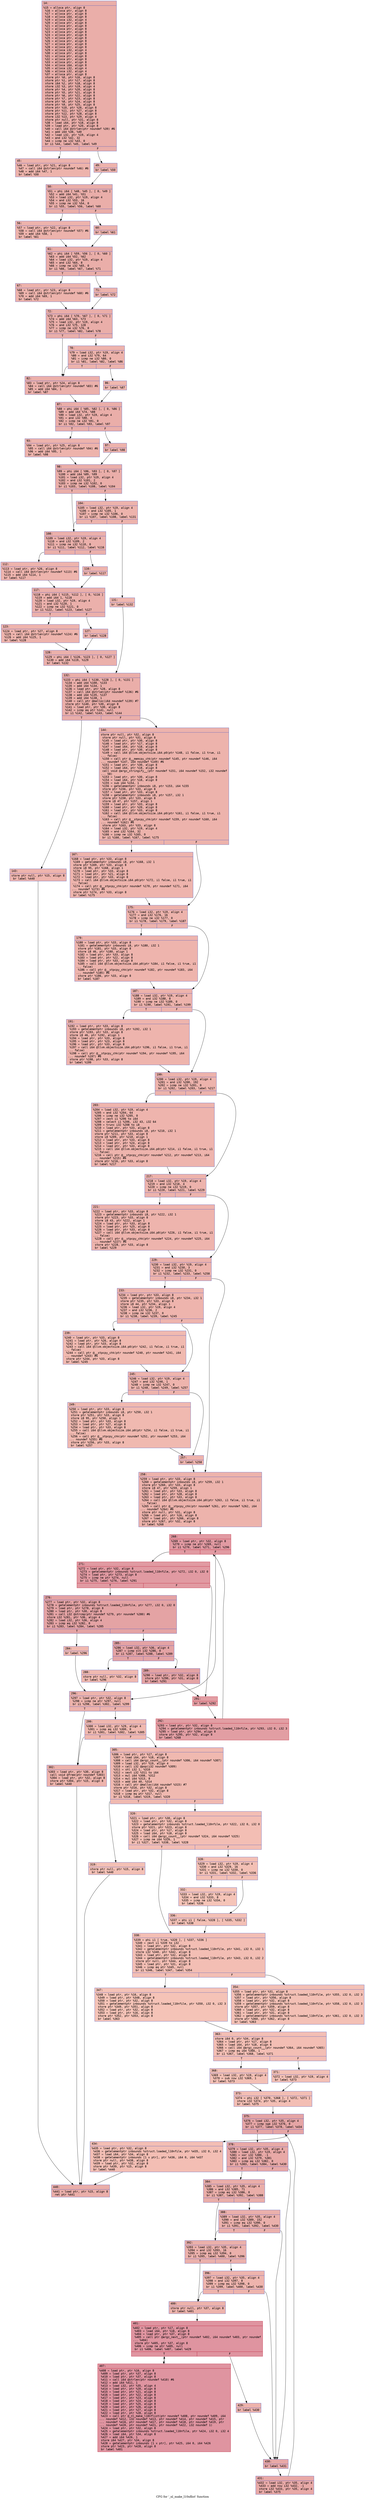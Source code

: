 digraph "CFG for '_nl_make_l10nflist' function" {
	label="CFG for '_nl_make_l10nflist' function";

	Node0x600000a56030 [shape=record,color="#3d50c3ff", style=filled, fillcolor="#d0473d70" fontname="Courier",label="{14:\l|  %15 = alloca ptr, align 8\l  %16 = alloca ptr, align 8\l  %17 = alloca ptr, align 8\l  %18 = alloca i64, align 8\l  %19 = alloca i32, align 4\l  %20 = alloca ptr, align 8\l  %21 = alloca ptr, align 8\l  %22 = alloca ptr, align 8\l  %23 = alloca ptr, align 8\l  %24 = alloca ptr, align 8\l  %25 = alloca ptr, align 8\l  %26 = alloca ptr, align 8\l  %27 = alloca ptr, align 8\l  %28 = alloca ptr, align 8\l  %29 = alloca i32, align 4\l  %30 = alloca ptr, align 8\l  %31 = alloca ptr, align 8\l  %32 = alloca ptr, align 8\l  %33 = alloca ptr, align 8\l  %34 = alloca i64, align 8\l  %35 = alloca i32, align 4\l  %36 = alloca i32, align 4\l  %37 = alloca ptr, align 8\l  store ptr %0, ptr %16, align 8\l  store ptr %1, ptr %17, align 8\l  store i64 %2, ptr %18, align 8\l  store i32 %3, ptr %19, align 4\l  store ptr %4, ptr %20, align 8\l  store ptr %5, ptr %21, align 8\l  store ptr %6, ptr %22, align 8\l  store ptr %7, ptr %23, align 8\l  store ptr %8, ptr %24, align 8\l  store ptr %9, ptr %25, align 8\l  store ptr %10, ptr %26, align 8\l  store ptr %11, ptr %27, align 8\l  store ptr %12, ptr %28, align 8\l  store i32 %13, ptr %29, align 4\l  store ptr null, ptr %31, align 8\l  %38 = load i64, ptr %18, align 8\l  %39 = load ptr, ptr %20, align 8\l  %40 = call i64 @strlen(ptr noundef %39) #6\l  %41 = add i64 %38, %40\l  %42 = load i32, ptr %19, align 4\l  %43 = and i32 %42, 32\l  %44 = icmp ne i32 %43, 0\l  br i1 %44, label %45, label %49\l|{<s0>T|<s1>F}}"];
	Node0x600000a56030:s0 -> Node0x600000a56080[tooltip="14 -> 45\nProbability 50.00%" ];
	Node0x600000a56030:s1 -> Node0x600000a560d0[tooltip="14 -> 49\nProbability 50.00%" ];
	Node0x600000a56080 [shape=record,color="#3d50c3ff", style=filled, fillcolor="#d6524470" fontname="Courier",label="{45:\l|  %46 = load ptr, ptr %21, align 8\l  %47 = call i64 @strlen(ptr noundef %46) #6\l  %48 = add i64 %47, 1\l  br label %50\l}"];
	Node0x600000a56080 -> Node0x600000a56120[tooltip="45 -> 50\nProbability 100.00%" ];
	Node0x600000a560d0 [shape=record,color="#3d50c3ff", style=filled, fillcolor="#d6524470" fontname="Courier",label="{49:\l|  br label %50\l}"];
	Node0x600000a560d0 -> Node0x600000a56120[tooltip="49 -> 50\nProbability 100.00%" ];
	Node0x600000a56120 [shape=record,color="#3d50c3ff", style=filled, fillcolor="#d0473d70" fontname="Courier",label="{50:\l|  %51 = phi i64 [ %48, %45 ], [ 0, %49 ]\l  %52 = add i64 %41, %51\l  %53 = load i32, ptr %19, align 4\l  %54 = and i32 %53, 16\l  %55 = icmp ne i32 %54, 0\l  br i1 %55, label %56, label %60\l|{<s0>T|<s1>F}}"];
	Node0x600000a56120:s0 -> Node0x600000a56170[tooltip="50 -> 56\nProbability 50.00%" ];
	Node0x600000a56120:s1 -> Node0x600000a561c0[tooltip="50 -> 60\nProbability 50.00%" ];
	Node0x600000a56170 [shape=record,color="#3d50c3ff", style=filled, fillcolor="#d6524470" fontname="Courier",label="{56:\l|  %57 = load ptr, ptr %22, align 8\l  %58 = call i64 @strlen(ptr noundef %57) #6\l  %59 = add i64 %58, 1\l  br label %61\l}"];
	Node0x600000a56170 -> Node0x600000a56210[tooltip="56 -> 61\nProbability 100.00%" ];
	Node0x600000a561c0 [shape=record,color="#3d50c3ff", style=filled, fillcolor="#d6524470" fontname="Courier",label="{60:\l|  br label %61\l}"];
	Node0x600000a561c0 -> Node0x600000a56210[tooltip="60 -> 61\nProbability 100.00%" ];
	Node0x600000a56210 [shape=record,color="#3d50c3ff", style=filled, fillcolor="#d0473d70" fontname="Courier",label="{61:\l|  %62 = phi i64 [ %59, %56 ], [ 0, %60 ]\l  %63 = add i64 %52, %62\l  %64 = load i32, ptr %19, align 4\l  %65 = and i32 %64, 8\l  %66 = icmp ne i32 %65, 0\l  br i1 %66, label %67, label %71\l|{<s0>T|<s1>F}}"];
	Node0x600000a56210:s0 -> Node0x600000a56260[tooltip="61 -> 67\nProbability 50.00%" ];
	Node0x600000a56210:s1 -> Node0x600000a562b0[tooltip="61 -> 71\nProbability 50.00%" ];
	Node0x600000a56260 [shape=record,color="#3d50c3ff", style=filled, fillcolor="#d6524470" fontname="Courier",label="{67:\l|  %68 = load ptr, ptr %23, align 8\l  %69 = call i64 @strlen(ptr noundef %68) #6\l  %70 = add i64 %69, 1\l  br label %72\l}"];
	Node0x600000a56260 -> Node0x600000a56300[tooltip="67 -> 72\nProbability 100.00%" ];
	Node0x600000a562b0 [shape=record,color="#3d50c3ff", style=filled, fillcolor="#d6524470" fontname="Courier",label="{71:\l|  br label %72\l}"];
	Node0x600000a562b0 -> Node0x600000a56300[tooltip="71 -> 72\nProbability 100.00%" ];
	Node0x600000a56300 [shape=record,color="#3d50c3ff", style=filled, fillcolor="#d0473d70" fontname="Courier",label="{72:\l|  %73 = phi i64 [ %70, %67 ], [ 0, %71 ]\l  %74 = add i64 %63, %73\l  %75 = load i32, ptr %19, align 4\l  %76 = and i32 %75, 128\l  %77 = icmp ne i32 %76, 0\l  br i1 %77, label %82, label %78\l|{<s0>T|<s1>F}}"];
	Node0x600000a56300:s0 -> Node0x600000a563a0[tooltip="72 -> 82\nProbability 50.00%" ];
	Node0x600000a56300:s1 -> Node0x600000a56350[tooltip="72 -> 78\nProbability 50.00%" ];
	Node0x600000a56350 [shape=record,color="#3d50c3ff", style=filled, fillcolor="#d6524470" fontname="Courier",label="{78:\l|  %79 = load i32, ptr %19, align 4\l  %80 = and i32 %79, 64\l  %81 = icmp ne i32 %80, 0\l  br i1 %81, label %82, label %86\l|{<s0>T|<s1>F}}"];
	Node0x600000a56350:s0 -> Node0x600000a563a0[tooltip="78 -> 82\nProbability 50.00%" ];
	Node0x600000a56350:s1 -> Node0x600000a563f0[tooltip="78 -> 86\nProbability 50.00%" ];
	Node0x600000a563a0 [shape=record,color="#3d50c3ff", style=filled, fillcolor="#d24b4070" fontname="Courier",label="{82:\l|  %83 = load ptr, ptr %24, align 8\l  %84 = call i64 @strlen(ptr noundef %83) #6\l  %85 = add i64 %84, 1\l  br label %87\l}"];
	Node0x600000a563a0 -> Node0x600000a56440[tooltip="82 -> 87\nProbability 100.00%" ];
	Node0x600000a563f0 [shape=record,color="#3d50c3ff", style=filled, fillcolor="#dc5d4a70" fontname="Courier",label="{86:\l|  br label %87\l}"];
	Node0x600000a563f0 -> Node0x600000a56440[tooltip="86 -> 87\nProbability 100.00%" ];
	Node0x600000a56440 [shape=record,color="#3d50c3ff", style=filled, fillcolor="#d0473d70" fontname="Courier",label="{87:\l|  %88 = phi i64 [ %85, %82 ], [ 0, %86 ]\l  %89 = add i64 %74, %88\l  %90 = load i32, ptr %19, align 4\l  %91 = and i32 %90, 4\l  %92 = icmp ne i32 %91, 0\l  br i1 %92, label %93, label %97\l|{<s0>T|<s1>F}}"];
	Node0x600000a56440:s0 -> Node0x600000a56490[tooltip="87 -> 93\nProbability 50.00%" ];
	Node0x600000a56440:s1 -> Node0x600000a564e0[tooltip="87 -> 97\nProbability 50.00%" ];
	Node0x600000a56490 [shape=record,color="#3d50c3ff", style=filled, fillcolor="#d6524470" fontname="Courier",label="{93:\l|  %94 = load ptr, ptr %25, align 8\l  %95 = call i64 @strlen(ptr noundef %94) #6\l  %96 = add i64 %95, 1\l  br label %98\l}"];
	Node0x600000a56490 -> Node0x600000a56530[tooltip="93 -> 98\nProbability 100.00%" ];
	Node0x600000a564e0 [shape=record,color="#3d50c3ff", style=filled, fillcolor="#d6524470" fontname="Courier",label="{97:\l|  br label %98\l}"];
	Node0x600000a564e0 -> Node0x600000a56530[tooltip="97 -> 98\nProbability 100.00%" ];
	Node0x600000a56530 [shape=record,color="#3d50c3ff", style=filled, fillcolor="#d0473d70" fontname="Courier",label="{98:\l|  %99 = phi i64 [ %96, %93 ], [ 0, %97 ]\l  %100 = add i64 %89, %99\l  %101 = load i32, ptr %19, align 4\l  %102 = and i32 %101, 2\l  %103 = icmp ne i32 %102, 0\l  br i1 %103, label %108, label %104\l|{<s0>T|<s1>F}}"];
	Node0x600000a56530:s0 -> Node0x600000a565d0[tooltip="98 -> 108\nProbability 50.00%" ];
	Node0x600000a56530:s1 -> Node0x600000a56580[tooltip="98 -> 104\nProbability 50.00%" ];
	Node0x600000a56580 [shape=record,color="#3d50c3ff", style=filled, fillcolor="#d6524470" fontname="Courier",label="{104:\l|  %105 = load i32, ptr %19, align 4\l  %106 = and i32 %105, 1\l  %107 = icmp ne i32 %106, 0\l  br i1 %107, label %108, label %131\l|{<s0>T|<s1>F}}"];
	Node0x600000a56580:s0 -> Node0x600000a565d0[tooltip="104 -> 108\nProbability 50.00%" ];
	Node0x600000a56580:s1 -> Node0x600000a56800[tooltip="104 -> 131\nProbability 50.00%" ];
	Node0x600000a565d0 [shape=record,color="#3d50c3ff", style=filled, fillcolor="#d24b4070" fontname="Courier",label="{108:\l|  %109 = load i32, ptr %19, align 4\l  %110 = and i32 %109, 2\l  %111 = icmp ne i32 %110, 0\l  br i1 %111, label %112, label %116\l|{<s0>T|<s1>F}}"];
	Node0x600000a565d0:s0 -> Node0x600000a56620[tooltip="108 -> 112\nProbability 50.00%" ];
	Node0x600000a565d0:s1 -> Node0x600000a56670[tooltip="108 -> 116\nProbability 50.00%" ];
	Node0x600000a56620 [shape=record,color="#3d50c3ff", style=filled, fillcolor="#d8564670" fontname="Courier",label="{112:\l|  %113 = load ptr, ptr %26, align 8\l  %114 = call i64 @strlen(ptr noundef %113) #6\l  %115 = add i64 %114, 1\l  br label %117\l}"];
	Node0x600000a56620 -> Node0x600000a566c0[tooltip="112 -> 117\nProbability 100.00%" ];
	Node0x600000a56670 [shape=record,color="#3d50c3ff", style=filled, fillcolor="#d8564670" fontname="Courier",label="{116:\l|  br label %117\l}"];
	Node0x600000a56670 -> Node0x600000a566c0[tooltip="116 -> 117\nProbability 100.00%" ];
	Node0x600000a566c0 [shape=record,color="#3d50c3ff", style=filled, fillcolor="#d24b4070" fontname="Courier",label="{117:\l|  %118 = phi i64 [ %115, %112 ], [ 0, %116 ]\l  %119 = add i64 1, %118\l  %120 = load i32, ptr %19, align 4\l  %121 = and i32 %120, 1\l  %122 = icmp ne i32 %121, 0\l  br i1 %122, label %123, label %127\l|{<s0>T|<s1>F}}"];
	Node0x600000a566c0:s0 -> Node0x600000a56710[tooltip="117 -> 123\nProbability 50.00%" ];
	Node0x600000a566c0:s1 -> Node0x600000a56760[tooltip="117 -> 127\nProbability 50.00%" ];
	Node0x600000a56710 [shape=record,color="#3d50c3ff", style=filled, fillcolor="#d8564670" fontname="Courier",label="{123:\l|  %124 = load ptr, ptr %27, align 8\l  %125 = call i64 @strlen(ptr noundef %124) #6\l  %126 = add i64 %125, 1\l  br label %128\l}"];
	Node0x600000a56710 -> Node0x600000a567b0[tooltip="123 -> 128\nProbability 100.00%" ];
	Node0x600000a56760 [shape=record,color="#3d50c3ff", style=filled, fillcolor="#d8564670" fontname="Courier",label="{127:\l|  br label %128\l}"];
	Node0x600000a56760 -> Node0x600000a567b0[tooltip="127 -> 128\nProbability 100.00%" ];
	Node0x600000a567b0 [shape=record,color="#3d50c3ff", style=filled, fillcolor="#d24b4070" fontname="Courier",label="{128:\l|  %129 = phi i64 [ %126, %123 ], [ 0, %127 ]\l  %130 = add i64 %119, %129\l  br label %132\l}"];
	Node0x600000a567b0 -> Node0x600000a56850[tooltip="128 -> 132\nProbability 100.00%" ];
	Node0x600000a56800 [shape=record,color="#3d50c3ff", style=filled, fillcolor="#dc5d4a70" fontname="Courier",label="{131:\l|  br label %132\l}"];
	Node0x600000a56800 -> Node0x600000a56850[tooltip="131 -> 132\nProbability 100.00%" ];
	Node0x600000a56850 [shape=record,color="#3d50c3ff", style=filled, fillcolor="#d0473d70" fontname="Courier",label="{132:\l|  %133 = phi i64 [ %130, %128 ], [ 0, %131 ]\l  %134 = add i64 %100, %133\l  %135 = add i64 %134, 1\l  %136 = load ptr, ptr %28, align 8\l  %137 = call i64 @strlen(ptr noundef %136) #6\l  %138 = add i64 %135, %137\l  %139 = add i64 %138, 1\l  %140 = call ptr @malloc(i64 noundef %139) #7\l  store ptr %140, ptr %30, align 8\l  %141 = load ptr, ptr %30, align 8\l  %142 = icmp eq ptr %141, null\l  br i1 %142, label %143, label %144\l|{<s0>T|<s1>F}}"];
	Node0x600000a56850:s0 -> Node0x600000a568a0[tooltip="132 -> 143\nProbability 37.50%" ];
	Node0x600000a56850:s1 -> Node0x600000a568f0[tooltip="132 -> 144\nProbability 62.50%" ];
	Node0x600000a568a0 [shape=record,color="#3d50c3ff", style=filled, fillcolor="#d8564670" fontname="Courier",label="{143:\l|  store ptr null, ptr %15, align 8\l  br label %440\l}"];
	Node0x600000a568a0 -> Node0x600000a57a20[tooltip="143 -> 440\nProbability 100.00%" ];
	Node0x600000a568f0 [shape=record,color="#3d50c3ff", style=filled, fillcolor="#d6524470" fontname="Courier",label="{144:\l|  store ptr null, ptr %32, align 8\l  store ptr null, ptr %31, align 8\l  %145 = load ptr, ptr %30, align 8\l  %146 = load ptr, ptr %17, align 8\l  %147 = load i64, ptr %18, align 8\l  %148 = load ptr, ptr %30, align 8\l  %149 = call i64 @llvm.objectsize.i64.p0(ptr %148, i1 false, i1 true, i1\l... false)\l  %150 = call ptr @__memcpy_chk(ptr noundef %145, ptr noundef %146, i64\l... noundef %147, i64 noundef %149) #6\l  %151 = load ptr, ptr %30, align 8\l  %152 = load i64, ptr %18, align 8\l  call void @argz_stringify__(ptr noundef %151, i64 noundef %152, i32 noundef\l... 58)\l  %153 = load ptr, ptr %30, align 8\l  %154 = load i64, ptr %18, align 8\l  %155 = sub i64 %154, 1\l  %156 = getelementptr inbounds i8, ptr %153, i64 %155\l  store ptr %156, ptr %33, align 8\l  %157 = load ptr, ptr %33, align 8\l  %158 = getelementptr inbounds i8, ptr %157, i32 1\l  store ptr %158, ptr %33, align 8\l  store i8 47, ptr %157, align 1\l  %159 = load ptr, ptr %33, align 8\l  %160 = load ptr, ptr %20, align 8\l  %161 = load ptr, ptr %33, align 8\l  %162 = call i64 @llvm.objectsize.i64.p0(ptr %161, i1 false, i1 true, i1\l... false)\l  %163 = call ptr @__stpcpy_chk(ptr noundef %159, ptr noundef %160, i64\l... noundef %162) #6\l  store ptr %163, ptr %33, align 8\l  %164 = load i32, ptr %19, align 4\l  %165 = and i32 %164, 32\l  %166 = icmp ne i32 %165, 0\l  br i1 %166, label %167, label %175\l|{<s0>T|<s1>F}}"];
	Node0x600000a568f0:s0 -> Node0x600000a56940[tooltip="144 -> 167\nProbability 50.00%" ];
	Node0x600000a568f0:s1 -> Node0x600000a56990[tooltip="144 -> 175\nProbability 50.00%" ];
	Node0x600000a56940 [shape=record,color="#3d50c3ff", style=filled, fillcolor="#d8564670" fontname="Courier",label="{167:\l|  %168 = load ptr, ptr %33, align 8\l  %169 = getelementptr inbounds i8, ptr %168, i32 1\l  store ptr %169, ptr %33, align 8\l  store i8 95, ptr %168, align 1\l  %170 = load ptr, ptr %33, align 8\l  %171 = load ptr, ptr %21, align 8\l  %172 = load ptr, ptr %33, align 8\l  %173 = call i64 @llvm.objectsize.i64.p0(ptr %172, i1 false, i1 true, i1\l... false)\l  %174 = call ptr @__stpcpy_chk(ptr noundef %170, ptr noundef %171, i64\l... noundef %173) #6\l  store ptr %174, ptr %33, align 8\l  br label %175\l}"];
	Node0x600000a56940 -> Node0x600000a56990[tooltip="167 -> 175\nProbability 100.00%" ];
	Node0x600000a56990 [shape=record,color="#3d50c3ff", style=filled, fillcolor="#d6524470" fontname="Courier",label="{175:\l|  %176 = load i32, ptr %19, align 4\l  %177 = and i32 %176, 16\l  %178 = icmp ne i32 %177, 0\l  br i1 %178, label %179, label %187\l|{<s0>T|<s1>F}}"];
	Node0x600000a56990:s0 -> Node0x600000a569e0[tooltip="175 -> 179\nProbability 50.00%" ];
	Node0x600000a56990:s1 -> Node0x600000a56a30[tooltip="175 -> 187\nProbability 50.00%" ];
	Node0x600000a569e0 [shape=record,color="#3d50c3ff", style=filled, fillcolor="#d8564670" fontname="Courier",label="{179:\l|  %180 = load ptr, ptr %33, align 8\l  %181 = getelementptr inbounds i8, ptr %180, i32 1\l  store ptr %181, ptr %33, align 8\l  store i8 46, ptr %180, align 1\l  %182 = load ptr, ptr %33, align 8\l  %183 = load ptr, ptr %22, align 8\l  %184 = load ptr, ptr %33, align 8\l  %185 = call i64 @llvm.objectsize.i64.p0(ptr %184, i1 false, i1 true, i1\l... false)\l  %186 = call ptr @__stpcpy_chk(ptr noundef %182, ptr noundef %183, i64\l... noundef %185) #6\l  store ptr %186, ptr %33, align 8\l  br label %187\l}"];
	Node0x600000a569e0 -> Node0x600000a56a30[tooltip="179 -> 187\nProbability 100.00%" ];
	Node0x600000a56a30 [shape=record,color="#3d50c3ff", style=filled, fillcolor="#d6524470" fontname="Courier",label="{187:\l|  %188 = load i32, ptr %19, align 4\l  %189 = and i32 %188, 8\l  %190 = icmp ne i32 %189, 0\l  br i1 %190, label %191, label %199\l|{<s0>T|<s1>F}}"];
	Node0x600000a56a30:s0 -> Node0x600000a56a80[tooltip="187 -> 191\nProbability 50.00%" ];
	Node0x600000a56a30:s1 -> Node0x600000a56ad0[tooltip="187 -> 199\nProbability 50.00%" ];
	Node0x600000a56a80 [shape=record,color="#3d50c3ff", style=filled, fillcolor="#d8564670" fontname="Courier",label="{191:\l|  %192 = load ptr, ptr %33, align 8\l  %193 = getelementptr inbounds i8, ptr %192, i32 1\l  store ptr %193, ptr %33, align 8\l  store i8 46, ptr %192, align 1\l  %194 = load ptr, ptr %33, align 8\l  %195 = load ptr, ptr %23, align 8\l  %196 = load ptr, ptr %33, align 8\l  %197 = call i64 @llvm.objectsize.i64.p0(ptr %196, i1 false, i1 true, i1\l... false)\l  %198 = call ptr @__stpcpy_chk(ptr noundef %194, ptr noundef %195, i64\l... noundef %197) #6\l  store ptr %198, ptr %33, align 8\l  br label %199\l}"];
	Node0x600000a56a80 -> Node0x600000a56ad0[tooltip="191 -> 199\nProbability 100.00%" ];
	Node0x600000a56ad0 [shape=record,color="#3d50c3ff", style=filled, fillcolor="#d6524470" fontname="Courier",label="{199:\l|  %200 = load i32, ptr %19, align 4\l  %201 = and i32 %200, 192\l  %202 = icmp ne i32 %201, 0\l  br i1 %202, label %203, label %217\l|{<s0>T|<s1>F}}"];
	Node0x600000a56ad0:s0 -> Node0x600000a56b20[tooltip="199 -> 203\nProbability 62.50%" ];
	Node0x600000a56ad0:s1 -> Node0x600000a56b70[tooltip="199 -> 217\nProbability 37.50%" ];
	Node0x600000a56b20 [shape=record,color="#3d50c3ff", style=filled, fillcolor="#d8564670" fontname="Courier",label="{203:\l|  %204 = load i32, ptr %19, align 4\l  %205 = and i32 %204, 64\l  %206 = icmp ne i32 %205, 0\l  %207 = zext i1 %206 to i64\l  %208 = select i1 %206, i32 43, i32 64\l  %209 = trunc i32 %208 to i8\l  %210 = load ptr, ptr %33, align 8\l  %211 = getelementptr inbounds i8, ptr %210, i32 1\l  store ptr %211, ptr %33, align 8\l  store i8 %209, ptr %210, align 1\l  %212 = load ptr, ptr %33, align 8\l  %213 = load ptr, ptr %24, align 8\l  %214 = load ptr, ptr %33, align 8\l  %215 = call i64 @llvm.objectsize.i64.p0(ptr %214, i1 false, i1 true, i1\l... false)\l  %216 = call ptr @__stpcpy_chk(ptr noundef %212, ptr noundef %213, i64\l... noundef %215) #6\l  store ptr %216, ptr %33, align 8\l  br label %217\l}"];
	Node0x600000a56b20 -> Node0x600000a56b70[tooltip="203 -> 217\nProbability 100.00%" ];
	Node0x600000a56b70 [shape=record,color="#3d50c3ff", style=filled, fillcolor="#d6524470" fontname="Courier",label="{217:\l|  %218 = load i32, ptr %19, align 4\l  %219 = and i32 %218, 4\l  %220 = icmp ne i32 %219, 0\l  br i1 %220, label %221, label %229\l|{<s0>T|<s1>F}}"];
	Node0x600000a56b70:s0 -> Node0x600000a56bc0[tooltip="217 -> 221\nProbability 50.00%" ];
	Node0x600000a56b70:s1 -> Node0x600000a56c10[tooltip="217 -> 229\nProbability 50.00%" ];
	Node0x600000a56bc0 [shape=record,color="#3d50c3ff", style=filled, fillcolor="#d8564670" fontname="Courier",label="{221:\l|  %222 = load ptr, ptr %33, align 8\l  %223 = getelementptr inbounds i8, ptr %222, i32 1\l  store ptr %223, ptr %33, align 8\l  store i8 43, ptr %222, align 1\l  %224 = load ptr, ptr %33, align 8\l  %225 = load ptr, ptr %25, align 8\l  %226 = load ptr, ptr %33, align 8\l  %227 = call i64 @llvm.objectsize.i64.p0(ptr %226, i1 false, i1 true, i1\l... false)\l  %228 = call ptr @__stpcpy_chk(ptr noundef %224, ptr noundef %225, i64\l... noundef %227) #6\l  store ptr %228, ptr %33, align 8\l  br label %229\l}"];
	Node0x600000a56bc0 -> Node0x600000a56c10[tooltip="221 -> 229\nProbability 100.00%" ];
	Node0x600000a56c10 [shape=record,color="#3d50c3ff", style=filled, fillcolor="#d6524470" fontname="Courier",label="{229:\l|  %230 = load i32, ptr %19, align 4\l  %231 = and i32 %230, 3\l  %232 = icmp ne i32 %231, 0\l  br i1 %232, label %233, label %258\l|{<s0>T|<s1>F}}"];
	Node0x600000a56c10:s0 -> Node0x600000a56c60[tooltip="229 -> 233\nProbability 62.50%" ];
	Node0x600000a56c10:s1 -> Node0x600000a56df0[tooltip="229 -> 258\nProbability 37.50%" ];
	Node0x600000a56c60 [shape=record,color="#3d50c3ff", style=filled, fillcolor="#d8564670" fontname="Courier",label="{233:\l|  %234 = load ptr, ptr %33, align 8\l  %235 = getelementptr inbounds i8, ptr %234, i32 1\l  store ptr %235, ptr %33, align 8\l  store i8 44, ptr %234, align 1\l  %236 = load i32, ptr %19, align 4\l  %237 = and i32 %236, 2\l  %238 = icmp ne i32 %237, 0\l  br i1 %238, label %239, label %245\l|{<s0>T|<s1>F}}"];
	Node0x600000a56c60:s0 -> Node0x600000a56cb0[tooltip="233 -> 239\nProbability 50.00%" ];
	Node0x600000a56c60:s1 -> Node0x600000a56d00[tooltip="233 -> 245\nProbability 50.00%" ];
	Node0x600000a56cb0 [shape=record,color="#3d50c3ff", style=filled, fillcolor="#de614d70" fontname="Courier",label="{239:\l|  %240 = load ptr, ptr %33, align 8\l  %241 = load ptr, ptr %26, align 8\l  %242 = load ptr, ptr %33, align 8\l  %243 = call i64 @llvm.objectsize.i64.p0(ptr %242, i1 false, i1 true, i1\l... false)\l  %244 = call ptr @__stpcpy_chk(ptr noundef %240, ptr noundef %241, i64\l... noundef %243) #6\l  store ptr %244, ptr %33, align 8\l  br label %245\l}"];
	Node0x600000a56cb0 -> Node0x600000a56d00[tooltip="239 -> 245\nProbability 100.00%" ];
	Node0x600000a56d00 [shape=record,color="#3d50c3ff", style=filled, fillcolor="#d8564670" fontname="Courier",label="{245:\l|  %246 = load i32, ptr %19, align 4\l  %247 = and i32 %246, 1\l  %248 = icmp ne i32 %247, 0\l  br i1 %248, label %249, label %257\l|{<s0>T|<s1>F}}"];
	Node0x600000a56d00:s0 -> Node0x600000a56d50[tooltip="245 -> 249\nProbability 50.00%" ];
	Node0x600000a56d00:s1 -> Node0x600000a56da0[tooltip="245 -> 257\nProbability 50.00%" ];
	Node0x600000a56d50 [shape=record,color="#3d50c3ff", style=filled, fillcolor="#de614d70" fontname="Courier",label="{249:\l|  %250 = load ptr, ptr %33, align 8\l  %251 = getelementptr inbounds i8, ptr %250, i32 1\l  store ptr %251, ptr %33, align 8\l  store i8 95, ptr %250, align 1\l  %252 = load ptr, ptr %33, align 8\l  %253 = load ptr, ptr %27, align 8\l  %254 = load ptr, ptr %33, align 8\l  %255 = call i64 @llvm.objectsize.i64.p0(ptr %254, i1 false, i1 true, i1\l... false)\l  %256 = call ptr @__stpcpy_chk(ptr noundef %252, ptr noundef %253, i64\l... noundef %255) #6\l  store ptr %256, ptr %33, align 8\l  br label %257\l}"];
	Node0x600000a56d50 -> Node0x600000a56da0[tooltip="249 -> 257\nProbability 100.00%" ];
	Node0x600000a56da0 [shape=record,color="#3d50c3ff", style=filled, fillcolor="#d8564670" fontname="Courier",label="{257:\l|  br label %258\l}"];
	Node0x600000a56da0 -> Node0x600000a56df0[tooltip="257 -> 258\nProbability 100.00%" ];
	Node0x600000a56df0 [shape=record,color="#3d50c3ff", style=filled, fillcolor="#d6524470" fontname="Courier",label="{258:\l|  %259 = load ptr, ptr %33, align 8\l  %260 = getelementptr inbounds i8, ptr %259, i32 1\l  store ptr %260, ptr %33, align 8\l  store i8 47, ptr %259, align 1\l  %261 = load ptr, ptr %33, align 8\l  %262 = load ptr, ptr %28, align 8\l  %263 = load ptr, ptr %33, align 8\l  %264 = call i64 @llvm.objectsize.i64.p0(ptr %263, i1 false, i1 true, i1\l... false)\l  %265 = call ptr @__stpcpy_chk(ptr noundef %261, ptr noundef %262, i64\l... noundef %264) #6\l  store ptr null, ptr %31, align 8\l  %266 = load ptr, ptr %16, align 8\l  %267 = load ptr, ptr %266, align 8\l  store ptr %267, ptr %32, align 8\l  br label %268\l}"];
	Node0x600000a56df0 -> Node0x600000a56e40[tooltip="258 -> 268\nProbability 100.00%" ];
	Node0x600000a56e40 [shape=record,color="#b70d28ff", style=filled, fillcolor="#bb1b2c70" fontname="Courier",label="{268:\l|  %269 = load ptr, ptr %32, align 8\l  %270 = icmp ne ptr %269, null\l  br i1 %270, label %271, label %296\l|{<s0>T|<s1>F}}"];
	Node0x600000a56e40:s0 -> Node0x600000a56e90[tooltip="268 -> 271\nProbability 96.88%" ];
	Node0x600000a56e40:s1 -> Node0x600000a57110[tooltip="268 -> 296\nProbability 3.12%" ];
	Node0x600000a56e90 [shape=record,color="#b70d28ff", style=filled, fillcolor="#bb1b2c70" fontname="Courier",label="{271:\l|  %272 = load ptr, ptr %32, align 8\l  %273 = getelementptr inbounds %struct.loaded_l10nfile, ptr %272, i32 0, i32 0\l  %274 = load ptr, ptr %273, align 8\l  %275 = icmp ne ptr %274, null\l  br i1 %275, label %276, label %291\l|{<s0>T|<s1>F}}"];
	Node0x600000a56e90:s0 -> Node0x600000a56ee0[tooltip="271 -> 276\nProbability 62.50%" ];
	Node0x600000a56e90:s1 -> Node0x600000a57070[tooltip="271 -> 291\nProbability 37.50%" ];
	Node0x600000a56ee0 [shape=record,color="#3d50c3ff", style=filled, fillcolor="#c32e3170" fontname="Courier",label="{276:\l|  %277 = load ptr, ptr %32, align 8\l  %278 = getelementptr inbounds %struct.loaded_l10nfile, ptr %277, i32 0, i32 0\l  %279 = load ptr, ptr %278, align 8\l  %280 = load ptr, ptr %30, align 8\l  %281 = call i32 @strcmp(ptr noundef %279, ptr noundef %280) #6\l  store i32 %281, ptr %36, align 4\l  %282 = load i32, ptr %36, align 4\l  %283 = icmp eq i32 %282, 0\l  br i1 %283, label %284, label %285\l|{<s0>T|<s1>F}}"];
	Node0x600000a56ee0:s0 -> Node0x600000a56f30[tooltip="276 -> 284\nProbability 3.12%" ];
	Node0x600000a56ee0:s1 -> Node0x600000a56f80[tooltip="276 -> 285\nProbability 96.88%" ];
	Node0x600000a56f30 [shape=record,color="#3d50c3ff", style=filled, fillcolor="#de614d70" fontname="Courier",label="{284:\l|  br label %296\l}"];
	Node0x600000a56f30 -> Node0x600000a57110[tooltip="284 -> 296\nProbability 100.00%" ];
	Node0x600000a56f80 [shape=record,color="#3d50c3ff", style=filled, fillcolor="#c32e3170" fontname="Courier",label="{285:\l|  %286 = load i32, ptr %36, align 4\l  %287 = icmp slt i32 %286, 0\l  br i1 %287, label %288, label %289\l|{<s0>T|<s1>F}}"];
	Node0x600000a56f80:s0 -> Node0x600000a56fd0[tooltip="285 -> 288\nProbability 3.12%" ];
	Node0x600000a56f80:s1 -> Node0x600000a57020[tooltip="285 -> 289\nProbability 96.88%" ];
	Node0x600000a56fd0 [shape=record,color="#3d50c3ff", style=filled, fillcolor="#de614d70" fontname="Courier",label="{288:\l|  store ptr null, ptr %32, align 8\l  br label %296\l}"];
	Node0x600000a56fd0 -> Node0x600000a57110[tooltip="288 -> 296\nProbability 100.00%" ];
	Node0x600000a57020 [shape=record,color="#3d50c3ff", style=filled, fillcolor="#c32e3170" fontname="Courier",label="{289:\l|  %290 = load ptr, ptr %32, align 8\l  store ptr %290, ptr %31, align 8\l  br label %291\l}"];
	Node0x600000a57020 -> Node0x600000a57070[tooltip="289 -> 291\nProbability 100.00%" ];
	Node0x600000a57070 [shape=record,color="#b70d28ff", style=filled, fillcolor="#be242e70" fontname="Courier",label="{291:\l|  br label %292\l}"];
	Node0x600000a57070 -> Node0x600000a570c0[tooltip="291 -> 292\nProbability 100.00%" ];
	Node0x600000a570c0 [shape=record,color="#b70d28ff", style=filled, fillcolor="#be242e70" fontname="Courier",label="{292:\l|  %293 = load ptr, ptr %32, align 8\l  %294 = getelementptr inbounds %struct.loaded_l10nfile, ptr %293, i32 0, i32 3\l  %295 = load ptr, ptr %294, align 8\l  store ptr %295, ptr %32, align 8\l  br label %268\l}"];
	Node0x600000a570c0 -> Node0x600000a56e40[tooltip="292 -> 268\nProbability 100.00%" ];
	Node0x600000a57110 [shape=record,color="#3d50c3ff", style=filled, fillcolor="#d6524470" fontname="Courier",label="{296:\l|  %297 = load ptr, ptr %32, align 8\l  %298 = icmp ne ptr %297, null\l  br i1 %298, label %302, label %299\l|{<s0>T|<s1>F}}"];
	Node0x600000a57110:s0 -> Node0x600000a571b0[tooltip="296 -> 302\nProbability 62.50%" ];
	Node0x600000a57110:s1 -> Node0x600000a57160[tooltip="296 -> 299\nProbability 37.50%" ];
	Node0x600000a57160 [shape=record,color="#3d50c3ff", style=filled, fillcolor="#dc5d4a70" fontname="Courier",label="{299:\l|  %300 = load i32, ptr %29, align 4\l  %301 = icmp eq i32 %300, 0\l  br i1 %301, label %302, label %305\l|{<s0>T|<s1>F}}"];
	Node0x600000a57160:s0 -> Node0x600000a571b0[tooltip="299 -> 302\nProbability 37.50%" ];
	Node0x600000a57160:s1 -> Node0x600000a57200[tooltip="299 -> 305\nProbability 62.50%" ];
	Node0x600000a571b0 [shape=record,color="#3d50c3ff", style=filled, fillcolor="#d6524470" fontname="Courier",label="{302:\l|  %303 = load ptr, ptr %30, align 8\l  call void @free(ptr noundef %303)\l  %304 = load ptr, ptr %32, align 8\l  store ptr %304, ptr %15, align 8\l  br label %440\l}"];
	Node0x600000a571b0 -> Node0x600000a57a20[tooltip="302 -> 440\nProbability 100.00%" ];
	Node0x600000a57200 [shape=record,color="#3d50c3ff", style=filled, fillcolor="#de614d70" fontname="Courier",label="{305:\l|  %306 = load ptr, ptr %17, align 8\l  %307 = load i64, ptr %18, align 8\l  %308 = call i64 @argz_count__(ptr noundef %306, i64 noundef %307)\l  %309 = load i32, ptr %19, align 4\l  %310 = call i32 @pop(i32 noundef %309)\l  %311 = shl i32 1, %310\l  %312 = sext i32 %311 to i64\l  %313 = mul i64 %308, %312\l  %314 = mul i64 %313, 8\l  %315 = add i64 40, %314\l  %316 = call ptr @malloc(i64 noundef %315) #7\l  store ptr %316, ptr %32, align 8\l  %317 = load ptr, ptr %32, align 8\l  %318 = icmp eq ptr %317, null\l  br i1 %318, label %319, label %320\l|{<s0>T|<s1>F}}"];
	Node0x600000a57200:s0 -> Node0x600000a57250[tooltip="305 -> 319\nProbability 37.50%" ];
	Node0x600000a57200:s1 -> Node0x600000a572a0[tooltip="305 -> 320\nProbability 62.50%" ];
	Node0x600000a57250 [shape=record,color="#3d50c3ff", style=filled, fillcolor="#e5705870" fontname="Courier",label="{319:\l|  store ptr null, ptr %15, align 8\l  br label %440\l}"];
	Node0x600000a57250 -> Node0x600000a57a20[tooltip="319 -> 440\nProbability 100.00%" ];
	Node0x600000a572a0 [shape=record,color="#3d50c3ff", style=filled, fillcolor="#e36c5570" fontname="Courier",label="{320:\l|  %321 = load ptr, ptr %30, align 8\l  %322 = load ptr, ptr %32, align 8\l  %323 = getelementptr inbounds %struct.loaded_l10nfile, ptr %322, i32 0, i32 0\l  store ptr %321, ptr %323, align 8\l  %324 = load ptr, ptr %17, align 8\l  %325 = load i64, ptr %18, align 8\l  %326 = call i64 @argz_count__(ptr noundef %324, i64 noundef %325)\l  %327 = icmp ne i64 %326, 1\l  br i1 %327, label %338, label %328\l|{<s0>T|<s1>F}}"];
	Node0x600000a572a0:s0 -> Node0x600000a573e0[tooltip="320 -> 338\nProbability 50.00%" ];
	Node0x600000a572a0:s1 -> Node0x600000a572f0[tooltip="320 -> 328\nProbability 50.00%" ];
	Node0x600000a572f0 [shape=record,color="#3d50c3ff", style=filled, fillcolor="#e5705870" fontname="Courier",label="{328:\l|  %329 = load i32, ptr %19, align 4\l  %330 = and i32 %329, 16\l  %331 = icmp ne i32 %330, 0\l  br i1 %331, label %332, label %336\l|{<s0>T|<s1>F}}"];
	Node0x600000a572f0:s0 -> Node0x600000a57340[tooltip="328 -> 332\nProbability 50.00%" ];
	Node0x600000a572f0:s1 -> Node0x600000a57390[tooltip="328 -> 336\nProbability 50.00%" ];
	Node0x600000a57340 [shape=record,color="#3d50c3ff", style=filled, fillcolor="#e97a5f70" fontname="Courier",label="{332:\l|  %333 = load i32, ptr %19, align 4\l  %334 = and i32 %333, 8\l  %335 = icmp ne i32 %334, 0\l  br label %336\l}"];
	Node0x600000a57340 -> Node0x600000a57390[tooltip="332 -> 336\nProbability 100.00%" ];
	Node0x600000a57390 [shape=record,color="#3d50c3ff", style=filled, fillcolor="#e5705870" fontname="Courier",label="{336:\l|  %337 = phi i1 [ false, %328 ], [ %335, %332 ]\l  br label %338\l}"];
	Node0x600000a57390 -> Node0x600000a573e0[tooltip="336 -> 338\nProbability 100.00%" ];
	Node0x600000a573e0 [shape=record,color="#3d50c3ff", style=filled, fillcolor="#e36c5570" fontname="Courier",label="{338:\l|  %339 = phi i1 [ true, %320 ], [ %337, %336 ]\l  %340 = zext i1 %339 to i32\l  %341 = load ptr, ptr %32, align 8\l  %342 = getelementptr inbounds %struct.loaded_l10nfile, ptr %341, i32 0, i32 1\l  store i32 %340, ptr %342, align 8\l  %343 = load ptr, ptr %32, align 8\l  %344 = getelementptr inbounds %struct.loaded_l10nfile, ptr %343, i32 0, i32 2\l  store ptr null, ptr %344, align 8\l  %345 = load ptr, ptr %31, align 8\l  %346 = icmp eq ptr %345, null\l  br i1 %346, label %347, label %354\l|{<s0>T|<s1>F}}"];
	Node0x600000a573e0:s0 -> Node0x600000a57430[tooltip="338 -> 347\nProbability 37.50%" ];
	Node0x600000a573e0:s1 -> Node0x600000a57480[tooltip="338 -> 354\nProbability 62.50%" ];
	Node0x600000a57430 [shape=record,color="#3d50c3ff", style=filled, fillcolor="#e8765c70" fontname="Courier",label="{347:\l|  %348 = load ptr, ptr %16, align 8\l  %349 = load ptr, ptr %348, align 8\l  %350 = load ptr, ptr %32, align 8\l  %351 = getelementptr inbounds %struct.loaded_l10nfile, ptr %350, i32 0, i32 3\l  store ptr %349, ptr %351, align 8\l  %352 = load ptr, ptr %32, align 8\l  %353 = load ptr, ptr %16, align 8\l  store ptr %352, ptr %353, align 8\l  br label %363\l}"];
	Node0x600000a57430 -> Node0x600000a574d0[tooltip="347 -> 363\nProbability 100.00%" ];
	Node0x600000a57480 [shape=record,color="#3d50c3ff", style=filled, fillcolor="#e5705870" fontname="Courier",label="{354:\l|  %355 = load ptr, ptr %31, align 8\l  %356 = getelementptr inbounds %struct.loaded_l10nfile, ptr %355, i32 0, i32 3\l  %357 = load ptr, ptr %356, align 8\l  %358 = load ptr, ptr %32, align 8\l  %359 = getelementptr inbounds %struct.loaded_l10nfile, ptr %358, i32 0, i32 3\l  store ptr %357, ptr %359, align 8\l  %360 = load ptr, ptr %32, align 8\l  %361 = load ptr, ptr %31, align 8\l  %362 = getelementptr inbounds %struct.loaded_l10nfile, ptr %361, i32 0, i32 3\l  store ptr %360, ptr %362, align 8\l  br label %363\l}"];
	Node0x600000a57480 -> Node0x600000a574d0[tooltip="354 -> 363\nProbability 100.00%" ];
	Node0x600000a574d0 [shape=record,color="#3d50c3ff", style=filled, fillcolor="#e36c5570" fontname="Courier",label="{363:\l|  store i64 0, ptr %34, align 8\l  %364 = load ptr, ptr %17, align 8\l  %365 = load i64, ptr %18, align 8\l  %366 = call i64 @argz_count__(ptr noundef %364, i64 noundef %365)\l  %367 = icmp eq i64 %366, 1\l  br i1 %367, label %368, label %371\l|{<s0>T|<s1>F}}"];
	Node0x600000a574d0:s0 -> Node0x600000a57520[tooltip="363 -> 368\nProbability 50.00%" ];
	Node0x600000a574d0:s1 -> Node0x600000a57570[tooltip="363 -> 371\nProbability 50.00%" ];
	Node0x600000a57520 [shape=record,color="#3d50c3ff", style=filled, fillcolor="#e5705870" fontname="Courier",label="{368:\l|  %369 = load i32, ptr %19, align 4\l  %370 = sub nsw i32 %369, 1\l  br label %373\l}"];
	Node0x600000a57520 -> Node0x600000a575c0[tooltip="368 -> 373\nProbability 100.00%" ];
	Node0x600000a57570 [shape=record,color="#3d50c3ff", style=filled, fillcolor="#e5705870" fontname="Courier",label="{371:\l|  %372 = load i32, ptr %19, align 4\l  br label %373\l}"];
	Node0x600000a57570 -> Node0x600000a575c0[tooltip="371 -> 373\nProbability 100.00%" ];
	Node0x600000a575c0 [shape=record,color="#3d50c3ff", style=filled, fillcolor="#e36c5570" fontname="Courier",label="{373:\l|  %374 = phi i32 [ %370, %368 ], [ %372, %371 ]\l  store i32 %374, ptr %35, align 4\l  br label %375\l}"];
	Node0x600000a575c0 -> Node0x600000a57610[tooltip="373 -> 375\nProbability 100.00%" ];
	Node0x600000a57610 [shape=record,color="#3d50c3ff", style=filled, fillcolor="#c5333470" fontname="Courier",label="{375:\l|  %376 = load i32, ptr %35, align 4\l  %377 = icmp sge i32 %376, 0\l  br i1 %377, label %378, label %434\l|{<s0>T|<s1>F}}"];
	Node0x600000a57610:s0 -> Node0x600000a57660[tooltip="375 -> 378\nProbability 96.88%" ];
	Node0x600000a57610:s1 -> Node0x600000a579d0[tooltip="375 -> 434\nProbability 3.12%" ];
	Node0x600000a57660 [shape=record,color="#3d50c3ff", style=filled, fillcolor="#ca3b3770" fontname="Courier",label="{378:\l|  %379 = load i32, ptr %35, align 4\l  %380 = load i32, ptr %19, align 4\l  %381 = xor i32 %380, -1\l  %382 = and i32 %379, %381\l  %383 = icmp eq i32 %382, 0\l  br i1 %383, label %384, label %430\l|{<s0>T|<s1>F}}"];
	Node0x600000a57660:s0 -> Node0x600000a576b0[tooltip="378 -> 384\nProbability 37.50%" ];
	Node0x600000a57660:s1 -> Node0x600000a57930[tooltip="378 -> 430\nProbability 62.50%" ];
	Node0x600000a576b0 [shape=record,color="#3d50c3ff", style=filled, fillcolor="#d0473d70" fontname="Courier",label="{384:\l|  %385 = load i32, ptr %35, align 4\l  %386 = and i32 %385, 71\l  %387 = icmp eq i32 %386, 0\l  br i1 %387, label %392, label %388\l|{<s0>T|<s1>F}}"];
	Node0x600000a576b0:s0 -> Node0x600000a57750[tooltip="384 -> 392\nProbability 37.50%" ];
	Node0x600000a576b0:s1 -> Node0x600000a57700[tooltip="384 -> 388\nProbability 62.50%" ];
	Node0x600000a57700 [shape=record,color="#3d50c3ff", style=filled, fillcolor="#d24b4070" fontname="Courier",label="{388:\l|  %389 = load i32, ptr %35, align 4\l  %390 = and i32 %389, 152\l  %391 = icmp eq i32 %390, 0\l  br i1 %391, label %392, label %430\l|{<s0>T|<s1>F}}"];
	Node0x600000a57700:s0 -> Node0x600000a57750[tooltip="388 -> 392\nProbability 37.50%" ];
	Node0x600000a57700:s1 -> Node0x600000a57930[tooltip="388 -> 430\nProbability 62.50%" ];
	Node0x600000a57750 [shape=record,color="#3d50c3ff", style=filled, fillcolor="#d24b4070" fontname="Courier",label="{392:\l|  %393 = load i32, ptr %35, align 4\l  %394 = and i32 %393, 16\l  %395 = icmp eq i32 %394, 0\l  br i1 %395, label %400, label %396\l|{<s0>T|<s1>F}}"];
	Node0x600000a57750:s0 -> Node0x600000a577f0[tooltip="392 -> 400\nProbability 50.00%" ];
	Node0x600000a57750:s1 -> Node0x600000a577a0[tooltip="392 -> 396\nProbability 50.00%" ];
	Node0x600000a577a0 [shape=record,color="#3d50c3ff", style=filled, fillcolor="#d8564670" fontname="Courier",label="{396:\l|  %397 = load i32, ptr %35, align 4\l  %398 = and i32 %397, 8\l  %399 = icmp eq i32 %398, 0\l  br i1 %399, label %400, label %430\l|{<s0>T|<s1>F}}"];
	Node0x600000a577a0:s0 -> Node0x600000a577f0[tooltip="396 -> 400\nProbability 50.00%" ];
	Node0x600000a577a0:s1 -> Node0x600000a57930[tooltip="396 -> 430\nProbability 50.00%" ];
	Node0x600000a577f0 [shape=record,color="#3d50c3ff", style=filled, fillcolor="#d6524470" fontname="Courier",label="{400:\l|  store ptr null, ptr %37, align 8\l  br label %401\l}"];
	Node0x600000a577f0 -> Node0x600000a57840[tooltip="400 -> 401\nProbability 100.00%" ];
	Node0x600000a57840 [shape=record,color="#b70d28ff", style=filled, fillcolor="#b70d2870" fontname="Courier",label="{401:\l|  %402 = load ptr, ptr %17, align 8\l  %403 = load i64, ptr %18, align 8\l  %404 = load ptr, ptr %37, align 8\l  %405 = call ptr @argz_next__(ptr noundef %402, i64 noundef %403, ptr noundef\l... %404)\l  store ptr %405, ptr %37, align 8\l  %406 = icmp ne ptr %405, null\l  br i1 %406, label %407, label %429\l|{<s0>T|<s1>F}}"];
	Node0x600000a57840:s0 -> Node0x600000a57890[tooltip="401 -> 407\nProbability 96.88%" ];
	Node0x600000a57840:s1 -> Node0x600000a578e0[tooltip="401 -> 429\nProbability 3.12%" ];
	Node0x600000a57890 [shape=record,color="#b70d28ff", style=filled, fillcolor="#b70d2870" fontname="Courier",label="{407:\l|  %408 = load ptr, ptr %16, align 8\l  %409 = load ptr, ptr %37, align 8\l  %410 = load ptr, ptr %37, align 8\l  %411 = call i64 @strlen(ptr noundef %410) #6\l  %412 = add i64 %411, 1\l  %413 = load i32, ptr %35, align 4\l  %414 = load ptr, ptr %20, align 8\l  %415 = load ptr, ptr %21, align 8\l  %416 = load ptr, ptr %22, align 8\l  %417 = load ptr, ptr %23, align 8\l  %418 = load ptr, ptr %24, align 8\l  %419 = load ptr, ptr %25, align 8\l  %420 = load ptr, ptr %26, align 8\l  %421 = load ptr, ptr %27, align 8\l  %422 = load ptr, ptr %28, align 8\l  %423 = call ptr @_nl_make_l10nflist(ptr noundef %408, ptr noundef %409, i64\l... noundef %412, i32 noundef %413, ptr noundef %414, ptr noundef %415, ptr\l... noundef %416, ptr noundef %417, ptr noundef %418, ptr noundef %419, ptr\l... noundef %420, ptr noundef %421, ptr noundef %422, i32 noundef 1)\l  %424 = load ptr, ptr %32, align 8\l  %425 = getelementptr inbounds %struct.loaded_l10nfile, ptr %424, i32 0, i32 4\l  %426 = load i64, ptr %34, align 8\l  %427 = add i64 %426, 1\l  store i64 %427, ptr %34, align 8\l  %428 = getelementptr inbounds [1 x ptr], ptr %425, i64 0, i64 %426\l  store ptr %423, ptr %428, align 8\l  br label %401\l}"];
	Node0x600000a57890 -> Node0x600000a57840[tooltip="407 -> 401\nProbability 100.00%" ];
	Node0x600000a578e0 [shape=record,color="#3d50c3ff", style=filled, fillcolor="#d6524470" fontname="Courier",label="{429:\l|  br label %430\l}"];
	Node0x600000a578e0 -> Node0x600000a57930[tooltip="429 -> 430\nProbability 100.00%" ];
	Node0x600000a57930 [shape=record,color="#3d50c3ff", style=filled, fillcolor="#ca3b3770" fontname="Courier",label="{430:\l|  br label %431\l}"];
	Node0x600000a57930 -> Node0x600000a57980[tooltip="430 -> 431\nProbability 100.00%" ];
	Node0x600000a57980 [shape=record,color="#3d50c3ff", style=filled, fillcolor="#ca3b3770" fontname="Courier",label="{431:\l|  %432 = load i32, ptr %35, align 4\l  %433 = add nsw i32 %432, -1\l  store i32 %433, ptr %35, align 4\l  br label %375\l}"];
	Node0x600000a57980 -> Node0x600000a57610[tooltip="431 -> 375\nProbability 100.00%" ];
	Node0x600000a579d0 [shape=record,color="#3d50c3ff", style=filled, fillcolor="#e36c5570" fontname="Courier",label="{434:\l|  %435 = load ptr, ptr %32, align 8\l  %436 = getelementptr inbounds %struct.loaded_l10nfile, ptr %435, i32 0, i32 4\l  %437 = load i64, ptr %34, align 8\l  %438 = getelementptr inbounds [1 x ptr], ptr %436, i64 0, i64 %437\l  store ptr null, ptr %438, align 8\l  %439 = load ptr, ptr %32, align 8\l  store ptr %439, ptr %15, align 8\l  br label %440\l}"];
	Node0x600000a579d0 -> Node0x600000a57a20[tooltip="434 -> 440\nProbability 100.00%" ];
	Node0x600000a57a20 [shape=record,color="#3d50c3ff", style=filled, fillcolor="#d0473d70" fontname="Courier",label="{440:\l|  %441 = load ptr, ptr %15, align 8\l  ret ptr %441\l}"];
}
